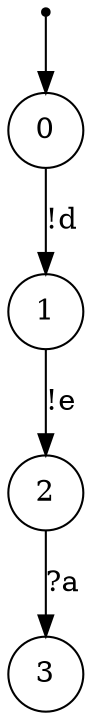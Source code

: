 digraph {
 node [shape=point] ENTRY
 node [shape=circle]
 ENTRY -> 0
0 -> 1 [label="!d"]
1 -> 2 [label="!e"]
2 -> 3 [label="?a"]
}